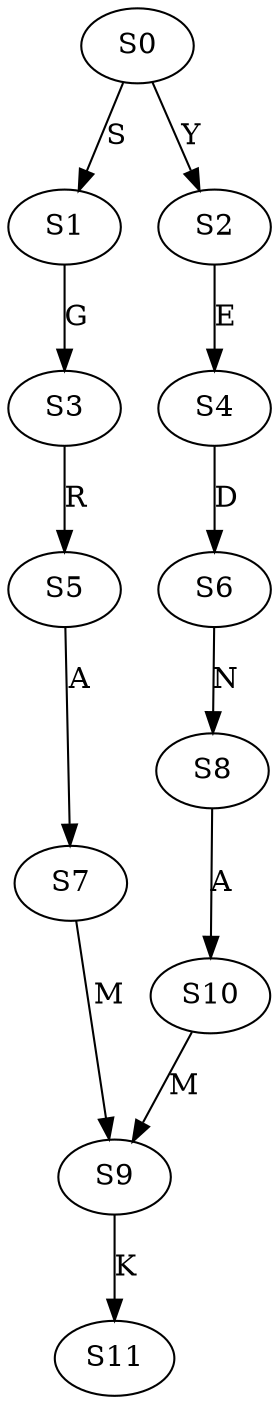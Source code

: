 strict digraph  {
	S0 -> S1 [ label = S ];
	S0 -> S2 [ label = Y ];
	S1 -> S3 [ label = G ];
	S2 -> S4 [ label = E ];
	S3 -> S5 [ label = R ];
	S4 -> S6 [ label = D ];
	S5 -> S7 [ label = A ];
	S6 -> S8 [ label = N ];
	S7 -> S9 [ label = M ];
	S8 -> S10 [ label = A ];
	S9 -> S11 [ label = K ];
	S10 -> S9 [ label = M ];
}
